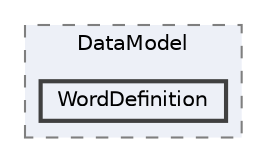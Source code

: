 digraph "C:/Users/むずでょ/Documents/Unity Projects/RMU-1-00-00-Research/Assets/RPGMaker/Codebase/CoreSystem/Knowledge/DataModel/WordDefinition"
{
 // LATEX_PDF_SIZE
  bgcolor="transparent";
  edge [fontname=Helvetica,fontsize=10,labelfontname=Helvetica,labelfontsize=10];
  node [fontname=Helvetica,fontsize=10,shape=box,height=0.2,width=0.4];
  compound=true
  subgraph clusterdir_6a6735c90c927e15fea0de903ef5e5c4 {
    graph [ bgcolor="#edf0f7", pencolor="grey50", label="DataModel", fontname=Helvetica,fontsize=10 style="filled,dashed", URL="dir_6a6735c90c927e15fea0de903ef5e5c4.html",tooltip=""]
  dir_fcaa36a71d784132f646169fe4016689 [label="WordDefinition", fillcolor="#edf0f7", color="grey25", style="filled,bold", URL="dir_fcaa36a71d784132f646169fe4016689.html",tooltip=""];
  }
}
